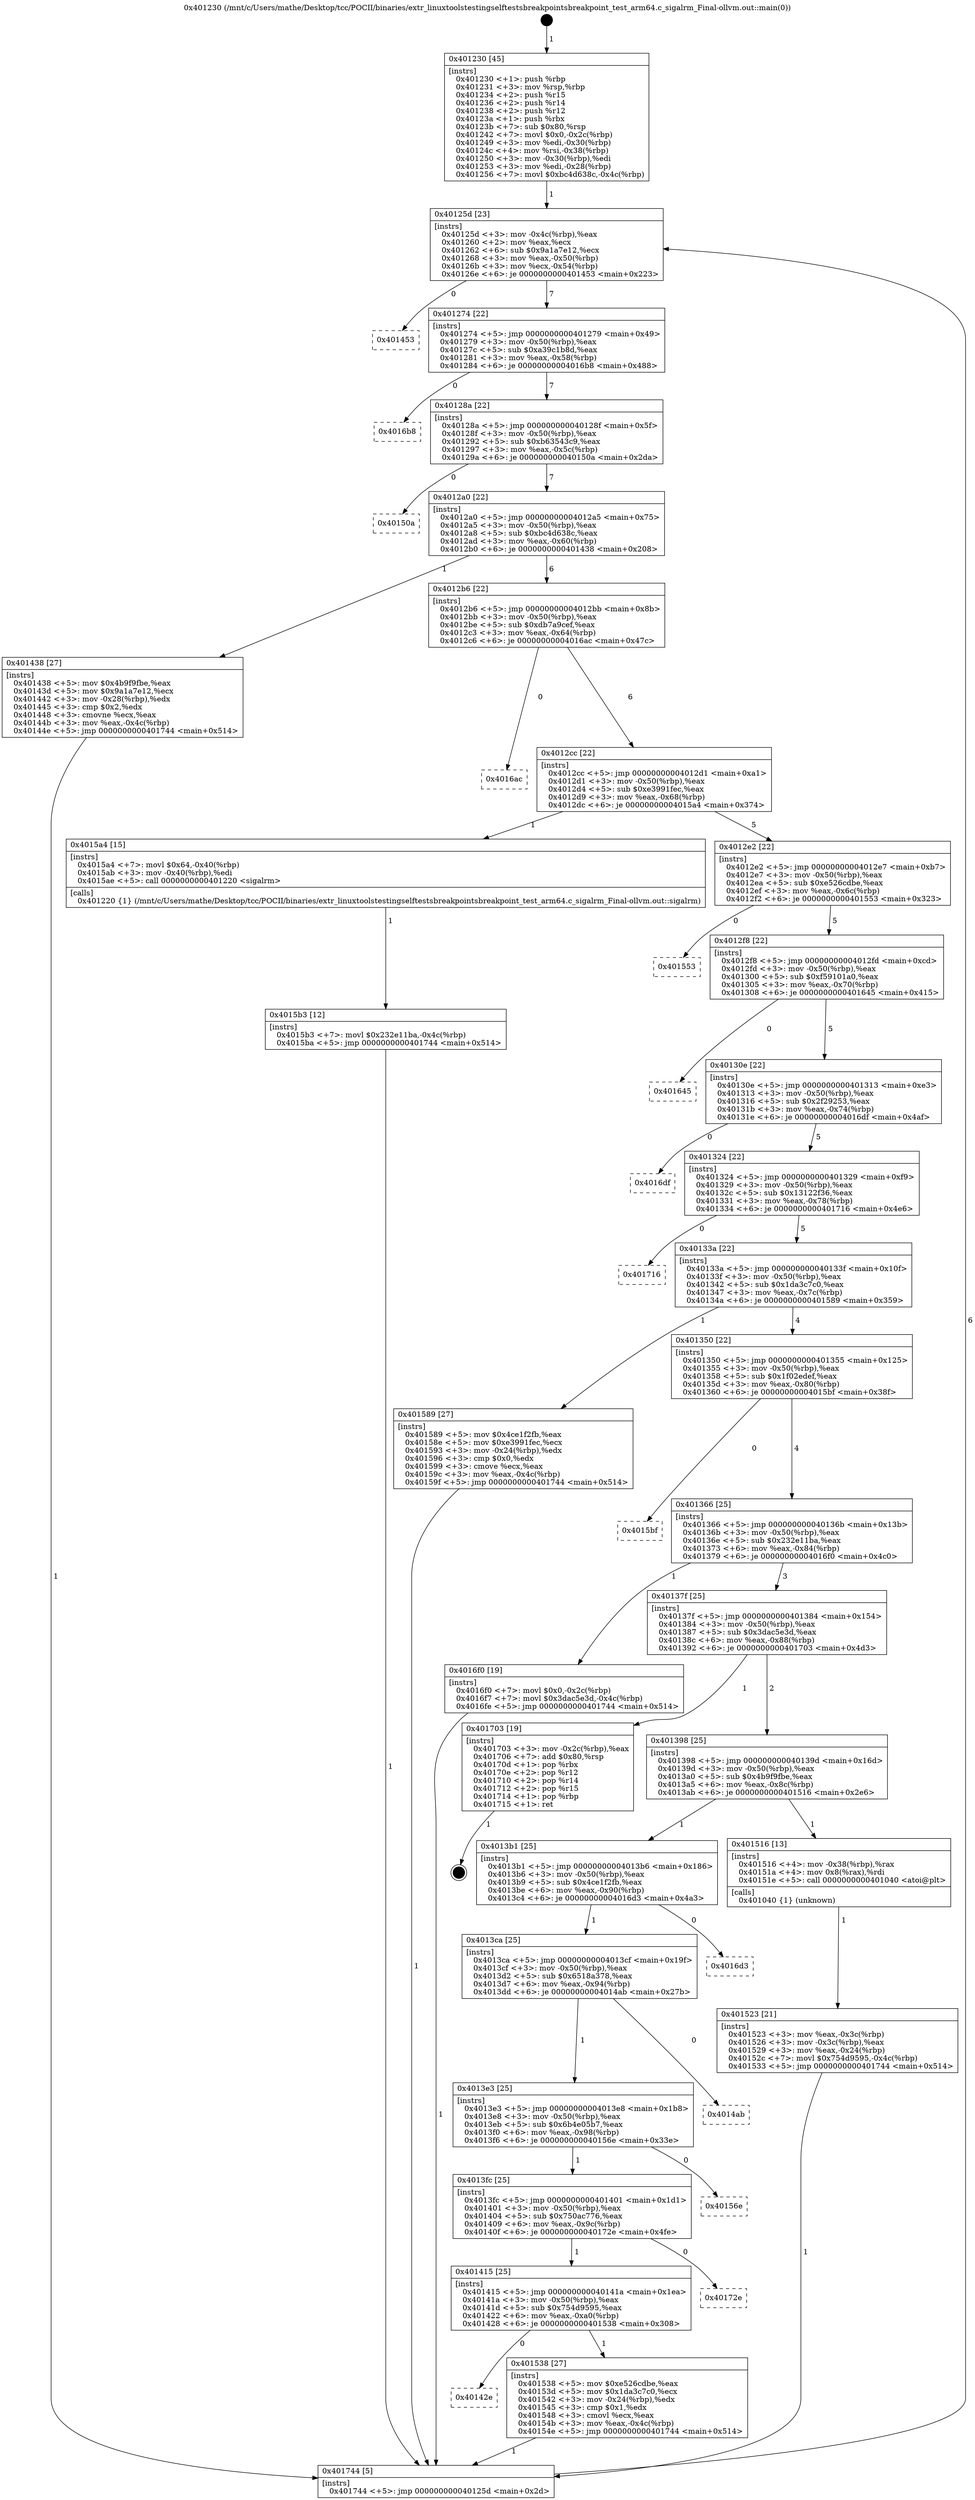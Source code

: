 digraph "0x401230" {
  label = "0x401230 (/mnt/c/Users/mathe/Desktop/tcc/POCII/binaries/extr_linuxtoolstestingselftestsbreakpointsbreakpoint_test_arm64.c_sigalrm_Final-ollvm.out::main(0))"
  labelloc = "t"
  node[shape=record]

  Entry [label="",width=0.3,height=0.3,shape=circle,fillcolor=black,style=filled]
  "0x40125d" [label="{
     0x40125d [23]\l
     | [instrs]\l
     &nbsp;&nbsp;0x40125d \<+3\>: mov -0x4c(%rbp),%eax\l
     &nbsp;&nbsp;0x401260 \<+2\>: mov %eax,%ecx\l
     &nbsp;&nbsp;0x401262 \<+6\>: sub $0x9a1a7e12,%ecx\l
     &nbsp;&nbsp;0x401268 \<+3\>: mov %eax,-0x50(%rbp)\l
     &nbsp;&nbsp;0x40126b \<+3\>: mov %ecx,-0x54(%rbp)\l
     &nbsp;&nbsp;0x40126e \<+6\>: je 0000000000401453 \<main+0x223\>\l
  }"]
  "0x401453" [label="{
     0x401453\l
  }", style=dashed]
  "0x401274" [label="{
     0x401274 [22]\l
     | [instrs]\l
     &nbsp;&nbsp;0x401274 \<+5\>: jmp 0000000000401279 \<main+0x49\>\l
     &nbsp;&nbsp;0x401279 \<+3\>: mov -0x50(%rbp),%eax\l
     &nbsp;&nbsp;0x40127c \<+5\>: sub $0xa39c1b8d,%eax\l
     &nbsp;&nbsp;0x401281 \<+3\>: mov %eax,-0x58(%rbp)\l
     &nbsp;&nbsp;0x401284 \<+6\>: je 00000000004016b8 \<main+0x488\>\l
  }"]
  Exit [label="",width=0.3,height=0.3,shape=circle,fillcolor=black,style=filled,peripheries=2]
  "0x4016b8" [label="{
     0x4016b8\l
  }", style=dashed]
  "0x40128a" [label="{
     0x40128a [22]\l
     | [instrs]\l
     &nbsp;&nbsp;0x40128a \<+5\>: jmp 000000000040128f \<main+0x5f\>\l
     &nbsp;&nbsp;0x40128f \<+3\>: mov -0x50(%rbp),%eax\l
     &nbsp;&nbsp;0x401292 \<+5\>: sub $0xb63543c9,%eax\l
     &nbsp;&nbsp;0x401297 \<+3\>: mov %eax,-0x5c(%rbp)\l
     &nbsp;&nbsp;0x40129a \<+6\>: je 000000000040150a \<main+0x2da\>\l
  }"]
  "0x4015b3" [label="{
     0x4015b3 [12]\l
     | [instrs]\l
     &nbsp;&nbsp;0x4015b3 \<+7\>: movl $0x232e11ba,-0x4c(%rbp)\l
     &nbsp;&nbsp;0x4015ba \<+5\>: jmp 0000000000401744 \<main+0x514\>\l
  }"]
  "0x40150a" [label="{
     0x40150a\l
  }", style=dashed]
  "0x4012a0" [label="{
     0x4012a0 [22]\l
     | [instrs]\l
     &nbsp;&nbsp;0x4012a0 \<+5\>: jmp 00000000004012a5 \<main+0x75\>\l
     &nbsp;&nbsp;0x4012a5 \<+3\>: mov -0x50(%rbp),%eax\l
     &nbsp;&nbsp;0x4012a8 \<+5\>: sub $0xbc4d638c,%eax\l
     &nbsp;&nbsp;0x4012ad \<+3\>: mov %eax,-0x60(%rbp)\l
     &nbsp;&nbsp;0x4012b0 \<+6\>: je 0000000000401438 \<main+0x208\>\l
  }"]
  "0x40142e" [label="{
     0x40142e\l
  }", style=dashed]
  "0x401438" [label="{
     0x401438 [27]\l
     | [instrs]\l
     &nbsp;&nbsp;0x401438 \<+5\>: mov $0x4b9f9fbe,%eax\l
     &nbsp;&nbsp;0x40143d \<+5\>: mov $0x9a1a7e12,%ecx\l
     &nbsp;&nbsp;0x401442 \<+3\>: mov -0x28(%rbp),%edx\l
     &nbsp;&nbsp;0x401445 \<+3\>: cmp $0x2,%edx\l
     &nbsp;&nbsp;0x401448 \<+3\>: cmovne %ecx,%eax\l
     &nbsp;&nbsp;0x40144b \<+3\>: mov %eax,-0x4c(%rbp)\l
     &nbsp;&nbsp;0x40144e \<+5\>: jmp 0000000000401744 \<main+0x514\>\l
  }"]
  "0x4012b6" [label="{
     0x4012b6 [22]\l
     | [instrs]\l
     &nbsp;&nbsp;0x4012b6 \<+5\>: jmp 00000000004012bb \<main+0x8b\>\l
     &nbsp;&nbsp;0x4012bb \<+3\>: mov -0x50(%rbp),%eax\l
     &nbsp;&nbsp;0x4012be \<+5\>: sub $0xdb7a9cef,%eax\l
     &nbsp;&nbsp;0x4012c3 \<+3\>: mov %eax,-0x64(%rbp)\l
     &nbsp;&nbsp;0x4012c6 \<+6\>: je 00000000004016ac \<main+0x47c\>\l
  }"]
  "0x401744" [label="{
     0x401744 [5]\l
     | [instrs]\l
     &nbsp;&nbsp;0x401744 \<+5\>: jmp 000000000040125d \<main+0x2d\>\l
  }"]
  "0x401230" [label="{
     0x401230 [45]\l
     | [instrs]\l
     &nbsp;&nbsp;0x401230 \<+1\>: push %rbp\l
     &nbsp;&nbsp;0x401231 \<+3\>: mov %rsp,%rbp\l
     &nbsp;&nbsp;0x401234 \<+2\>: push %r15\l
     &nbsp;&nbsp;0x401236 \<+2\>: push %r14\l
     &nbsp;&nbsp;0x401238 \<+2\>: push %r12\l
     &nbsp;&nbsp;0x40123a \<+1\>: push %rbx\l
     &nbsp;&nbsp;0x40123b \<+7\>: sub $0x80,%rsp\l
     &nbsp;&nbsp;0x401242 \<+7\>: movl $0x0,-0x2c(%rbp)\l
     &nbsp;&nbsp;0x401249 \<+3\>: mov %edi,-0x30(%rbp)\l
     &nbsp;&nbsp;0x40124c \<+4\>: mov %rsi,-0x38(%rbp)\l
     &nbsp;&nbsp;0x401250 \<+3\>: mov -0x30(%rbp),%edi\l
     &nbsp;&nbsp;0x401253 \<+3\>: mov %edi,-0x28(%rbp)\l
     &nbsp;&nbsp;0x401256 \<+7\>: movl $0xbc4d638c,-0x4c(%rbp)\l
  }"]
  "0x401538" [label="{
     0x401538 [27]\l
     | [instrs]\l
     &nbsp;&nbsp;0x401538 \<+5\>: mov $0xe526cdbe,%eax\l
     &nbsp;&nbsp;0x40153d \<+5\>: mov $0x1da3c7c0,%ecx\l
     &nbsp;&nbsp;0x401542 \<+3\>: mov -0x24(%rbp),%edx\l
     &nbsp;&nbsp;0x401545 \<+3\>: cmp $0x1,%edx\l
     &nbsp;&nbsp;0x401548 \<+3\>: cmovl %ecx,%eax\l
     &nbsp;&nbsp;0x40154b \<+3\>: mov %eax,-0x4c(%rbp)\l
     &nbsp;&nbsp;0x40154e \<+5\>: jmp 0000000000401744 \<main+0x514\>\l
  }"]
  "0x4016ac" [label="{
     0x4016ac\l
  }", style=dashed]
  "0x4012cc" [label="{
     0x4012cc [22]\l
     | [instrs]\l
     &nbsp;&nbsp;0x4012cc \<+5\>: jmp 00000000004012d1 \<main+0xa1\>\l
     &nbsp;&nbsp;0x4012d1 \<+3\>: mov -0x50(%rbp),%eax\l
     &nbsp;&nbsp;0x4012d4 \<+5\>: sub $0xe3991fec,%eax\l
     &nbsp;&nbsp;0x4012d9 \<+3\>: mov %eax,-0x68(%rbp)\l
     &nbsp;&nbsp;0x4012dc \<+6\>: je 00000000004015a4 \<main+0x374\>\l
  }"]
  "0x401415" [label="{
     0x401415 [25]\l
     | [instrs]\l
     &nbsp;&nbsp;0x401415 \<+5\>: jmp 000000000040141a \<main+0x1ea\>\l
     &nbsp;&nbsp;0x40141a \<+3\>: mov -0x50(%rbp),%eax\l
     &nbsp;&nbsp;0x40141d \<+5\>: sub $0x754d9595,%eax\l
     &nbsp;&nbsp;0x401422 \<+6\>: mov %eax,-0xa0(%rbp)\l
     &nbsp;&nbsp;0x401428 \<+6\>: je 0000000000401538 \<main+0x308\>\l
  }"]
  "0x4015a4" [label="{
     0x4015a4 [15]\l
     | [instrs]\l
     &nbsp;&nbsp;0x4015a4 \<+7\>: movl $0x64,-0x40(%rbp)\l
     &nbsp;&nbsp;0x4015ab \<+3\>: mov -0x40(%rbp),%edi\l
     &nbsp;&nbsp;0x4015ae \<+5\>: call 0000000000401220 \<sigalrm\>\l
     | [calls]\l
     &nbsp;&nbsp;0x401220 \{1\} (/mnt/c/Users/mathe/Desktop/tcc/POCII/binaries/extr_linuxtoolstestingselftestsbreakpointsbreakpoint_test_arm64.c_sigalrm_Final-ollvm.out::sigalrm)\l
  }"]
  "0x4012e2" [label="{
     0x4012e2 [22]\l
     | [instrs]\l
     &nbsp;&nbsp;0x4012e2 \<+5\>: jmp 00000000004012e7 \<main+0xb7\>\l
     &nbsp;&nbsp;0x4012e7 \<+3\>: mov -0x50(%rbp),%eax\l
     &nbsp;&nbsp;0x4012ea \<+5\>: sub $0xe526cdbe,%eax\l
     &nbsp;&nbsp;0x4012ef \<+3\>: mov %eax,-0x6c(%rbp)\l
     &nbsp;&nbsp;0x4012f2 \<+6\>: je 0000000000401553 \<main+0x323\>\l
  }"]
  "0x40172e" [label="{
     0x40172e\l
  }", style=dashed]
  "0x401553" [label="{
     0x401553\l
  }", style=dashed]
  "0x4012f8" [label="{
     0x4012f8 [22]\l
     | [instrs]\l
     &nbsp;&nbsp;0x4012f8 \<+5\>: jmp 00000000004012fd \<main+0xcd\>\l
     &nbsp;&nbsp;0x4012fd \<+3\>: mov -0x50(%rbp),%eax\l
     &nbsp;&nbsp;0x401300 \<+5\>: sub $0xf59101a0,%eax\l
     &nbsp;&nbsp;0x401305 \<+3\>: mov %eax,-0x70(%rbp)\l
     &nbsp;&nbsp;0x401308 \<+6\>: je 0000000000401645 \<main+0x415\>\l
  }"]
  "0x4013fc" [label="{
     0x4013fc [25]\l
     | [instrs]\l
     &nbsp;&nbsp;0x4013fc \<+5\>: jmp 0000000000401401 \<main+0x1d1\>\l
     &nbsp;&nbsp;0x401401 \<+3\>: mov -0x50(%rbp),%eax\l
     &nbsp;&nbsp;0x401404 \<+5\>: sub $0x750ac776,%eax\l
     &nbsp;&nbsp;0x401409 \<+6\>: mov %eax,-0x9c(%rbp)\l
     &nbsp;&nbsp;0x40140f \<+6\>: je 000000000040172e \<main+0x4fe\>\l
  }"]
  "0x401645" [label="{
     0x401645\l
  }", style=dashed]
  "0x40130e" [label="{
     0x40130e [22]\l
     | [instrs]\l
     &nbsp;&nbsp;0x40130e \<+5\>: jmp 0000000000401313 \<main+0xe3\>\l
     &nbsp;&nbsp;0x401313 \<+3\>: mov -0x50(%rbp),%eax\l
     &nbsp;&nbsp;0x401316 \<+5\>: sub $0x2f29253,%eax\l
     &nbsp;&nbsp;0x40131b \<+3\>: mov %eax,-0x74(%rbp)\l
     &nbsp;&nbsp;0x40131e \<+6\>: je 00000000004016df \<main+0x4af\>\l
  }"]
  "0x40156e" [label="{
     0x40156e\l
  }", style=dashed]
  "0x4016df" [label="{
     0x4016df\l
  }", style=dashed]
  "0x401324" [label="{
     0x401324 [22]\l
     | [instrs]\l
     &nbsp;&nbsp;0x401324 \<+5\>: jmp 0000000000401329 \<main+0xf9\>\l
     &nbsp;&nbsp;0x401329 \<+3\>: mov -0x50(%rbp),%eax\l
     &nbsp;&nbsp;0x40132c \<+5\>: sub $0x13122f36,%eax\l
     &nbsp;&nbsp;0x401331 \<+3\>: mov %eax,-0x78(%rbp)\l
     &nbsp;&nbsp;0x401334 \<+6\>: je 0000000000401716 \<main+0x4e6\>\l
  }"]
  "0x4013e3" [label="{
     0x4013e3 [25]\l
     | [instrs]\l
     &nbsp;&nbsp;0x4013e3 \<+5\>: jmp 00000000004013e8 \<main+0x1b8\>\l
     &nbsp;&nbsp;0x4013e8 \<+3\>: mov -0x50(%rbp),%eax\l
     &nbsp;&nbsp;0x4013eb \<+5\>: sub $0x6b4e05b7,%eax\l
     &nbsp;&nbsp;0x4013f0 \<+6\>: mov %eax,-0x98(%rbp)\l
     &nbsp;&nbsp;0x4013f6 \<+6\>: je 000000000040156e \<main+0x33e\>\l
  }"]
  "0x401716" [label="{
     0x401716\l
  }", style=dashed]
  "0x40133a" [label="{
     0x40133a [22]\l
     | [instrs]\l
     &nbsp;&nbsp;0x40133a \<+5\>: jmp 000000000040133f \<main+0x10f\>\l
     &nbsp;&nbsp;0x40133f \<+3\>: mov -0x50(%rbp),%eax\l
     &nbsp;&nbsp;0x401342 \<+5\>: sub $0x1da3c7c0,%eax\l
     &nbsp;&nbsp;0x401347 \<+3\>: mov %eax,-0x7c(%rbp)\l
     &nbsp;&nbsp;0x40134a \<+6\>: je 0000000000401589 \<main+0x359\>\l
  }"]
  "0x4014ab" [label="{
     0x4014ab\l
  }", style=dashed]
  "0x401589" [label="{
     0x401589 [27]\l
     | [instrs]\l
     &nbsp;&nbsp;0x401589 \<+5\>: mov $0x4ce1f2fb,%eax\l
     &nbsp;&nbsp;0x40158e \<+5\>: mov $0xe3991fec,%ecx\l
     &nbsp;&nbsp;0x401593 \<+3\>: mov -0x24(%rbp),%edx\l
     &nbsp;&nbsp;0x401596 \<+3\>: cmp $0x0,%edx\l
     &nbsp;&nbsp;0x401599 \<+3\>: cmove %ecx,%eax\l
     &nbsp;&nbsp;0x40159c \<+3\>: mov %eax,-0x4c(%rbp)\l
     &nbsp;&nbsp;0x40159f \<+5\>: jmp 0000000000401744 \<main+0x514\>\l
  }"]
  "0x401350" [label="{
     0x401350 [22]\l
     | [instrs]\l
     &nbsp;&nbsp;0x401350 \<+5\>: jmp 0000000000401355 \<main+0x125\>\l
     &nbsp;&nbsp;0x401355 \<+3\>: mov -0x50(%rbp),%eax\l
     &nbsp;&nbsp;0x401358 \<+5\>: sub $0x1f02edef,%eax\l
     &nbsp;&nbsp;0x40135d \<+3\>: mov %eax,-0x80(%rbp)\l
     &nbsp;&nbsp;0x401360 \<+6\>: je 00000000004015bf \<main+0x38f\>\l
  }"]
  "0x4013ca" [label="{
     0x4013ca [25]\l
     | [instrs]\l
     &nbsp;&nbsp;0x4013ca \<+5\>: jmp 00000000004013cf \<main+0x19f\>\l
     &nbsp;&nbsp;0x4013cf \<+3\>: mov -0x50(%rbp),%eax\l
     &nbsp;&nbsp;0x4013d2 \<+5\>: sub $0x6518a378,%eax\l
     &nbsp;&nbsp;0x4013d7 \<+6\>: mov %eax,-0x94(%rbp)\l
     &nbsp;&nbsp;0x4013dd \<+6\>: je 00000000004014ab \<main+0x27b\>\l
  }"]
  "0x4015bf" [label="{
     0x4015bf\l
  }", style=dashed]
  "0x401366" [label="{
     0x401366 [25]\l
     | [instrs]\l
     &nbsp;&nbsp;0x401366 \<+5\>: jmp 000000000040136b \<main+0x13b\>\l
     &nbsp;&nbsp;0x40136b \<+3\>: mov -0x50(%rbp),%eax\l
     &nbsp;&nbsp;0x40136e \<+5\>: sub $0x232e11ba,%eax\l
     &nbsp;&nbsp;0x401373 \<+6\>: mov %eax,-0x84(%rbp)\l
     &nbsp;&nbsp;0x401379 \<+6\>: je 00000000004016f0 \<main+0x4c0\>\l
  }"]
  "0x4016d3" [label="{
     0x4016d3\l
  }", style=dashed]
  "0x4016f0" [label="{
     0x4016f0 [19]\l
     | [instrs]\l
     &nbsp;&nbsp;0x4016f0 \<+7\>: movl $0x0,-0x2c(%rbp)\l
     &nbsp;&nbsp;0x4016f7 \<+7\>: movl $0x3dac5e3d,-0x4c(%rbp)\l
     &nbsp;&nbsp;0x4016fe \<+5\>: jmp 0000000000401744 \<main+0x514\>\l
  }"]
  "0x40137f" [label="{
     0x40137f [25]\l
     | [instrs]\l
     &nbsp;&nbsp;0x40137f \<+5\>: jmp 0000000000401384 \<main+0x154\>\l
     &nbsp;&nbsp;0x401384 \<+3\>: mov -0x50(%rbp),%eax\l
     &nbsp;&nbsp;0x401387 \<+5\>: sub $0x3dac5e3d,%eax\l
     &nbsp;&nbsp;0x40138c \<+6\>: mov %eax,-0x88(%rbp)\l
     &nbsp;&nbsp;0x401392 \<+6\>: je 0000000000401703 \<main+0x4d3\>\l
  }"]
  "0x401523" [label="{
     0x401523 [21]\l
     | [instrs]\l
     &nbsp;&nbsp;0x401523 \<+3\>: mov %eax,-0x3c(%rbp)\l
     &nbsp;&nbsp;0x401526 \<+3\>: mov -0x3c(%rbp),%eax\l
     &nbsp;&nbsp;0x401529 \<+3\>: mov %eax,-0x24(%rbp)\l
     &nbsp;&nbsp;0x40152c \<+7\>: movl $0x754d9595,-0x4c(%rbp)\l
     &nbsp;&nbsp;0x401533 \<+5\>: jmp 0000000000401744 \<main+0x514\>\l
  }"]
  "0x401703" [label="{
     0x401703 [19]\l
     | [instrs]\l
     &nbsp;&nbsp;0x401703 \<+3\>: mov -0x2c(%rbp),%eax\l
     &nbsp;&nbsp;0x401706 \<+7\>: add $0x80,%rsp\l
     &nbsp;&nbsp;0x40170d \<+1\>: pop %rbx\l
     &nbsp;&nbsp;0x40170e \<+2\>: pop %r12\l
     &nbsp;&nbsp;0x401710 \<+2\>: pop %r14\l
     &nbsp;&nbsp;0x401712 \<+2\>: pop %r15\l
     &nbsp;&nbsp;0x401714 \<+1\>: pop %rbp\l
     &nbsp;&nbsp;0x401715 \<+1\>: ret\l
  }"]
  "0x401398" [label="{
     0x401398 [25]\l
     | [instrs]\l
     &nbsp;&nbsp;0x401398 \<+5\>: jmp 000000000040139d \<main+0x16d\>\l
     &nbsp;&nbsp;0x40139d \<+3\>: mov -0x50(%rbp),%eax\l
     &nbsp;&nbsp;0x4013a0 \<+5\>: sub $0x4b9f9fbe,%eax\l
     &nbsp;&nbsp;0x4013a5 \<+6\>: mov %eax,-0x8c(%rbp)\l
     &nbsp;&nbsp;0x4013ab \<+6\>: je 0000000000401516 \<main+0x2e6\>\l
  }"]
  "0x4013b1" [label="{
     0x4013b1 [25]\l
     | [instrs]\l
     &nbsp;&nbsp;0x4013b1 \<+5\>: jmp 00000000004013b6 \<main+0x186\>\l
     &nbsp;&nbsp;0x4013b6 \<+3\>: mov -0x50(%rbp),%eax\l
     &nbsp;&nbsp;0x4013b9 \<+5\>: sub $0x4ce1f2fb,%eax\l
     &nbsp;&nbsp;0x4013be \<+6\>: mov %eax,-0x90(%rbp)\l
     &nbsp;&nbsp;0x4013c4 \<+6\>: je 00000000004016d3 \<main+0x4a3\>\l
  }"]
  "0x401516" [label="{
     0x401516 [13]\l
     | [instrs]\l
     &nbsp;&nbsp;0x401516 \<+4\>: mov -0x38(%rbp),%rax\l
     &nbsp;&nbsp;0x40151a \<+4\>: mov 0x8(%rax),%rdi\l
     &nbsp;&nbsp;0x40151e \<+5\>: call 0000000000401040 \<atoi@plt\>\l
     | [calls]\l
     &nbsp;&nbsp;0x401040 \{1\} (unknown)\l
  }"]
  Entry -> "0x401230" [label=" 1"]
  "0x40125d" -> "0x401453" [label=" 0"]
  "0x40125d" -> "0x401274" [label=" 7"]
  "0x401703" -> Exit [label=" 1"]
  "0x401274" -> "0x4016b8" [label=" 0"]
  "0x401274" -> "0x40128a" [label=" 7"]
  "0x4016f0" -> "0x401744" [label=" 1"]
  "0x40128a" -> "0x40150a" [label=" 0"]
  "0x40128a" -> "0x4012a0" [label=" 7"]
  "0x4015b3" -> "0x401744" [label=" 1"]
  "0x4012a0" -> "0x401438" [label=" 1"]
  "0x4012a0" -> "0x4012b6" [label=" 6"]
  "0x401438" -> "0x401744" [label=" 1"]
  "0x401230" -> "0x40125d" [label=" 1"]
  "0x401744" -> "0x40125d" [label=" 6"]
  "0x4015a4" -> "0x4015b3" [label=" 1"]
  "0x4012b6" -> "0x4016ac" [label=" 0"]
  "0x4012b6" -> "0x4012cc" [label=" 6"]
  "0x401589" -> "0x401744" [label=" 1"]
  "0x4012cc" -> "0x4015a4" [label=" 1"]
  "0x4012cc" -> "0x4012e2" [label=" 5"]
  "0x401415" -> "0x40142e" [label=" 0"]
  "0x4012e2" -> "0x401553" [label=" 0"]
  "0x4012e2" -> "0x4012f8" [label=" 5"]
  "0x401415" -> "0x401538" [label=" 1"]
  "0x4012f8" -> "0x401645" [label=" 0"]
  "0x4012f8" -> "0x40130e" [label=" 5"]
  "0x4013fc" -> "0x401415" [label=" 1"]
  "0x40130e" -> "0x4016df" [label=" 0"]
  "0x40130e" -> "0x401324" [label=" 5"]
  "0x4013fc" -> "0x40172e" [label=" 0"]
  "0x401324" -> "0x401716" [label=" 0"]
  "0x401324" -> "0x40133a" [label=" 5"]
  "0x4013e3" -> "0x4013fc" [label=" 1"]
  "0x40133a" -> "0x401589" [label=" 1"]
  "0x40133a" -> "0x401350" [label=" 4"]
  "0x4013e3" -> "0x40156e" [label=" 0"]
  "0x401350" -> "0x4015bf" [label=" 0"]
  "0x401350" -> "0x401366" [label=" 4"]
  "0x4013ca" -> "0x4013e3" [label=" 1"]
  "0x401366" -> "0x4016f0" [label=" 1"]
  "0x401366" -> "0x40137f" [label=" 3"]
  "0x4013ca" -> "0x4014ab" [label=" 0"]
  "0x40137f" -> "0x401703" [label=" 1"]
  "0x40137f" -> "0x401398" [label=" 2"]
  "0x4013b1" -> "0x4013ca" [label=" 1"]
  "0x401398" -> "0x401516" [label=" 1"]
  "0x401398" -> "0x4013b1" [label=" 1"]
  "0x401516" -> "0x401523" [label=" 1"]
  "0x401523" -> "0x401744" [label=" 1"]
  "0x401538" -> "0x401744" [label=" 1"]
  "0x4013b1" -> "0x4016d3" [label=" 0"]
}
